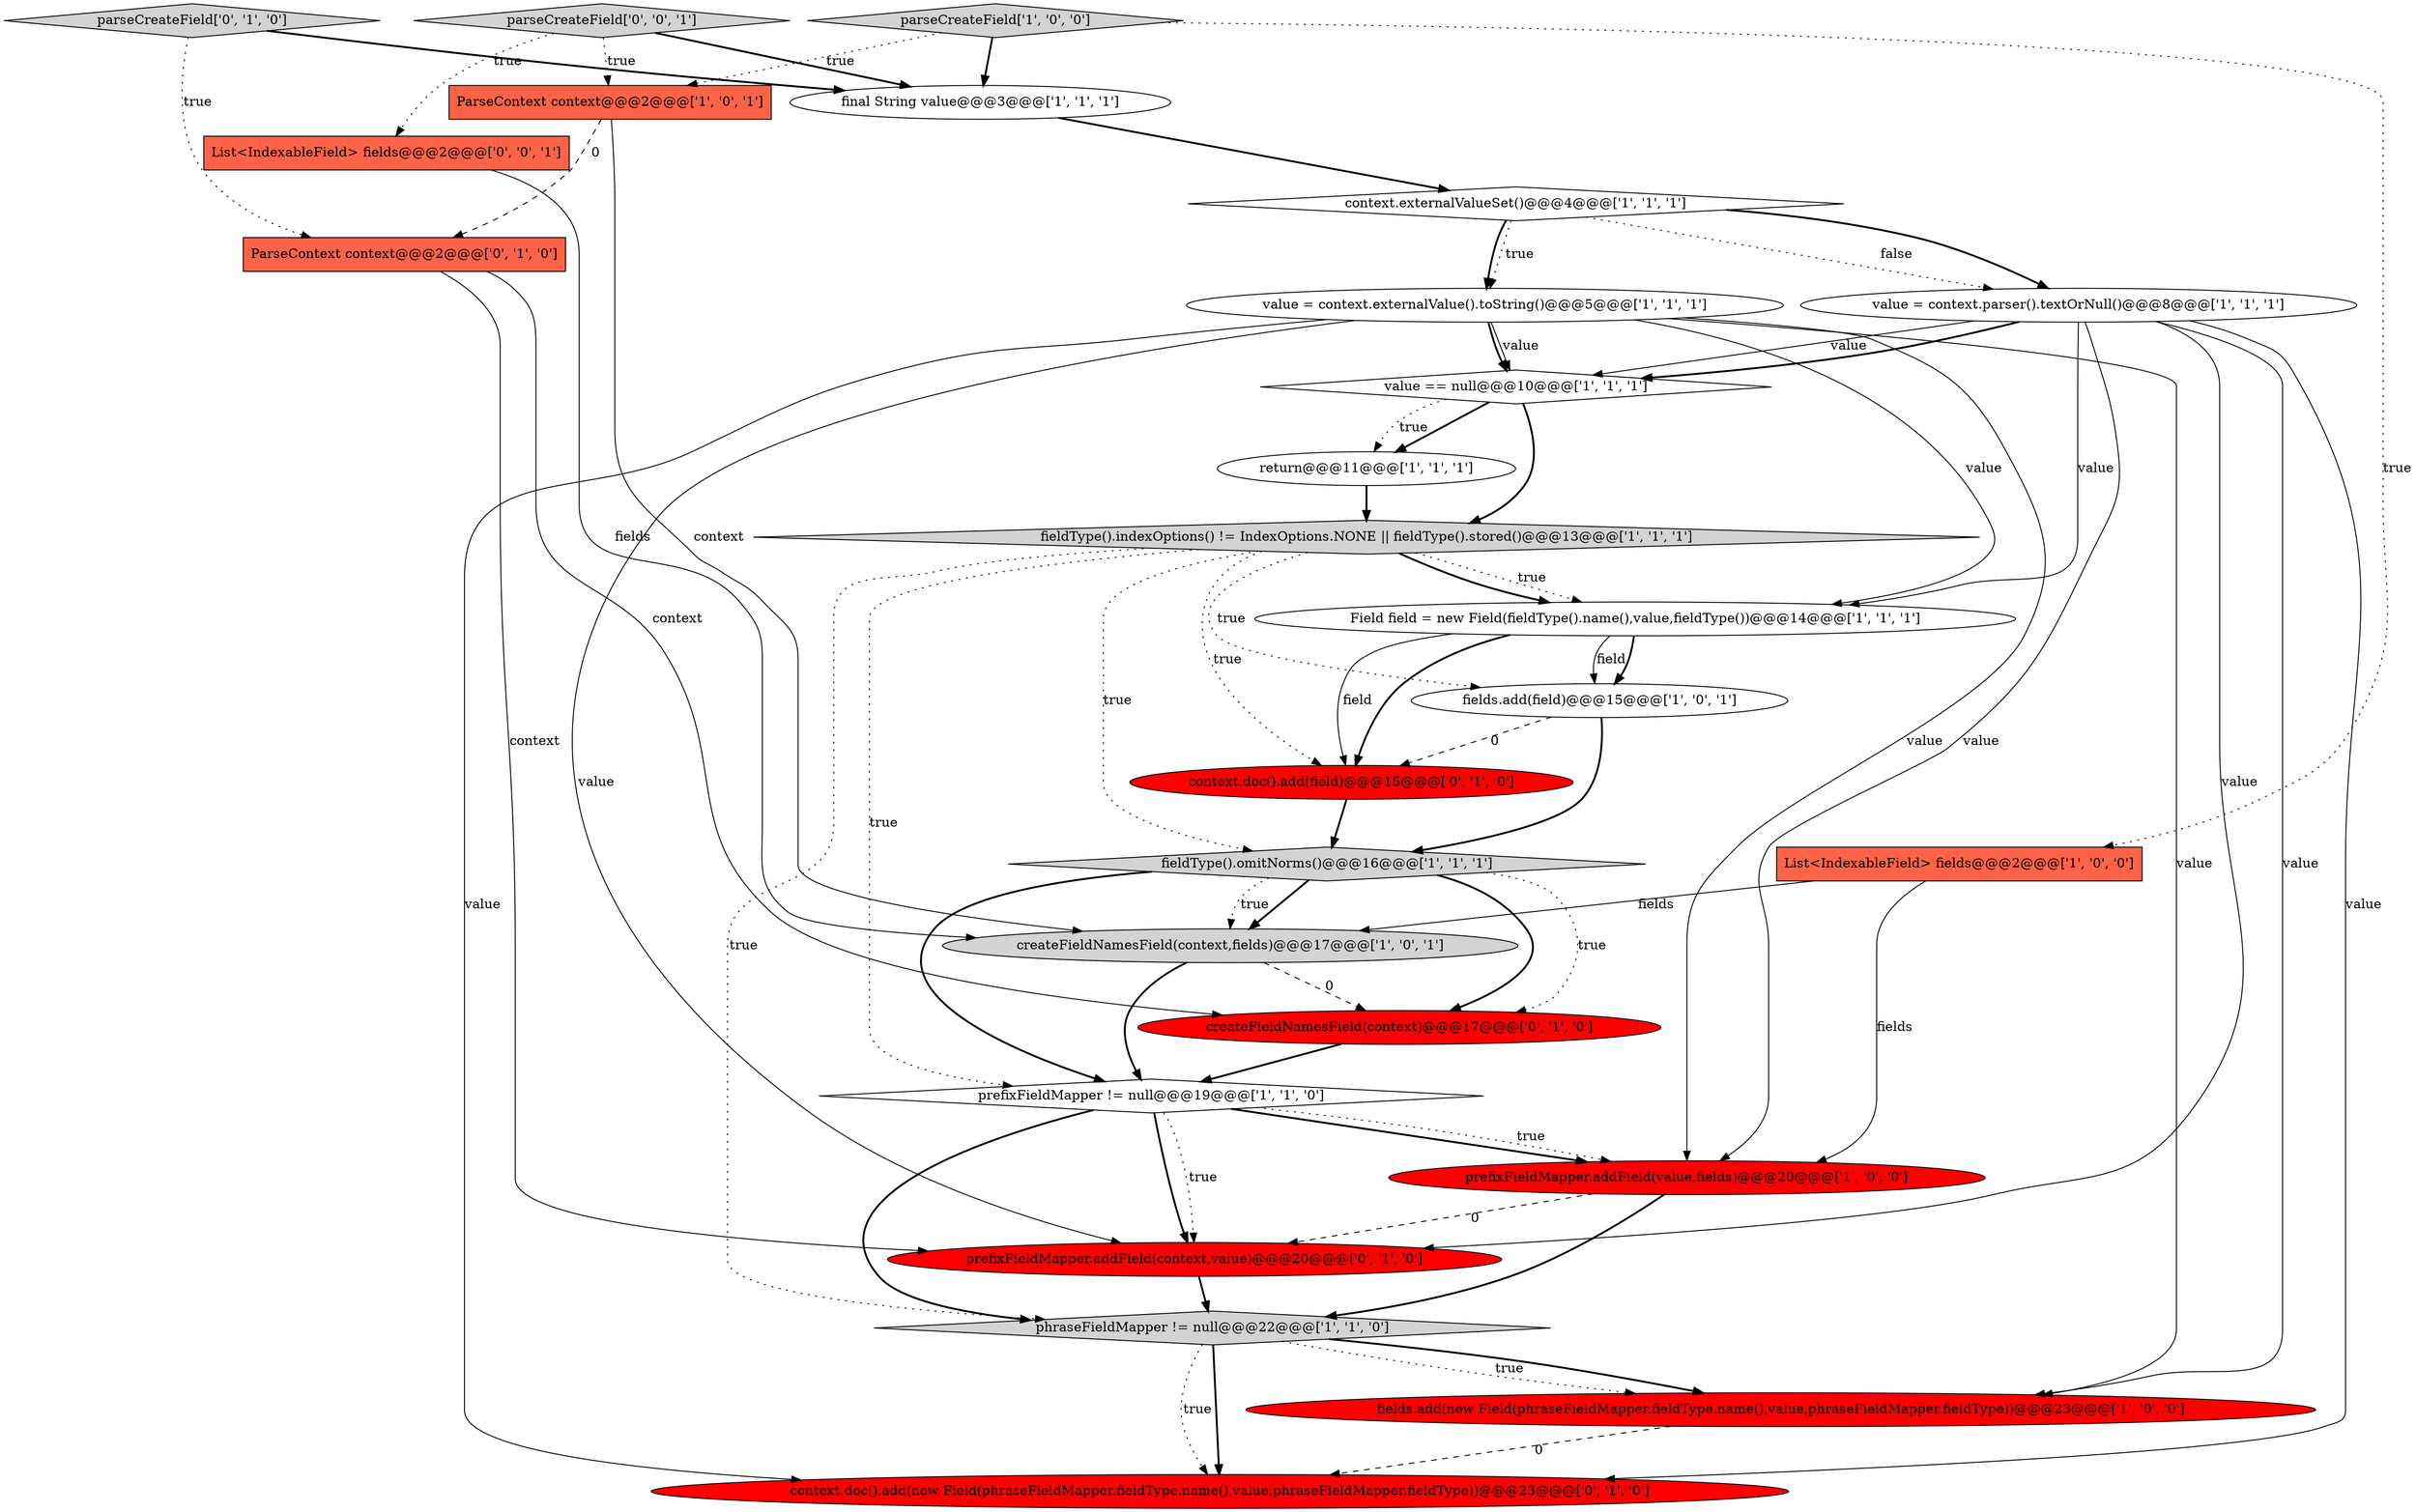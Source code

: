 digraph {
1 [style = filled, label = "phraseFieldMapper != null@@@22@@@['1', '1', '0']", fillcolor = lightgray, shape = diamond image = "AAA0AAABBB1BBB"];
12 [style = filled, label = "return@@@11@@@['1', '1', '1']", fillcolor = white, shape = ellipse image = "AAA0AAABBB1BBB"];
10 [style = filled, label = "value = context.externalValue().toString()@@@5@@@['1', '1', '1']", fillcolor = white, shape = ellipse image = "AAA0AAABBB1BBB"];
22 [style = filled, label = "context.doc().add(field)@@@15@@@['0', '1', '0']", fillcolor = red, shape = ellipse image = "AAA1AAABBB2BBB"];
6 [style = filled, label = "value = context.parser().textOrNull()@@@8@@@['1', '1', '1']", fillcolor = white, shape = ellipse image = "AAA0AAABBB1BBB"];
11 [style = filled, label = "fields.add(new Field(phraseFieldMapper.fieldType.name(),value,phraseFieldMapper.fieldType))@@@23@@@['1', '0', '0']", fillcolor = red, shape = ellipse image = "AAA1AAABBB1BBB"];
20 [style = filled, label = "parseCreateField['0', '1', '0']", fillcolor = lightgray, shape = diamond image = "AAA0AAABBB2BBB"];
14 [style = filled, label = "fieldType().omitNorms()@@@16@@@['1', '1', '1']", fillcolor = lightgray, shape = diamond image = "AAA0AAABBB1BBB"];
15 [style = filled, label = "parseCreateField['1', '0', '0']", fillcolor = lightgray, shape = diamond image = "AAA0AAABBB1BBB"];
9 [style = filled, label = "createFieldNamesField(context,fields)@@@17@@@['1', '0', '1']", fillcolor = lightgray, shape = ellipse image = "AAA0AAABBB1BBB"];
7 [style = filled, label = "value == null@@@10@@@['1', '1', '1']", fillcolor = white, shape = diamond image = "AAA0AAABBB1BBB"];
18 [style = filled, label = "context.doc().add(new Field(phraseFieldMapper.fieldType.name(),value,phraseFieldMapper.fieldType))@@@23@@@['0', '1', '0']", fillcolor = red, shape = ellipse image = "AAA1AAABBB2BBB"];
8 [style = filled, label = "fieldType().indexOptions() != IndexOptions.NONE || fieldType().stored()@@@13@@@['1', '1', '1']", fillcolor = lightgray, shape = diamond image = "AAA0AAABBB1BBB"];
4 [style = filled, label = "fields.add(field)@@@15@@@['1', '0', '1']", fillcolor = white, shape = ellipse image = "AAA0AAABBB1BBB"];
23 [style = filled, label = "createFieldNamesField(context)@@@17@@@['0', '1', '0']", fillcolor = red, shape = ellipse image = "AAA1AAABBB2BBB"];
0 [style = filled, label = "prefixFieldMapper != null@@@19@@@['1', '1', '0']", fillcolor = white, shape = diamond image = "AAA0AAABBB1BBB"];
24 [style = filled, label = "parseCreateField['0', '0', '1']", fillcolor = lightgray, shape = diamond image = "AAA0AAABBB3BBB"];
16 [style = filled, label = "ParseContext context@@@2@@@['1', '0', '1']", fillcolor = tomato, shape = box image = "AAA0AAABBB1BBB"];
21 [style = filled, label = "prefixFieldMapper.addField(context,value)@@@20@@@['0', '1', '0']", fillcolor = red, shape = ellipse image = "AAA1AAABBB2BBB"];
2 [style = filled, label = "final String value@@@3@@@['1', '1', '1']", fillcolor = white, shape = ellipse image = "AAA0AAABBB1BBB"];
3 [style = filled, label = "prefixFieldMapper.addField(value,fields)@@@20@@@['1', '0', '0']", fillcolor = red, shape = ellipse image = "AAA1AAABBB1BBB"];
13 [style = filled, label = "context.externalValueSet()@@@4@@@['1', '1', '1']", fillcolor = white, shape = diamond image = "AAA0AAABBB1BBB"];
19 [style = filled, label = "ParseContext context@@@2@@@['0', '1', '0']", fillcolor = tomato, shape = box image = "AAA1AAABBB2BBB"];
5 [style = filled, label = "List<IndexableField> fields@@@2@@@['1', '0', '0']", fillcolor = tomato, shape = box image = "AAA0AAABBB1BBB"];
25 [style = filled, label = "List<IndexableField> fields@@@2@@@['0', '0', '1']", fillcolor = tomato, shape = box image = "AAA0AAABBB3BBB"];
17 [style = filled, label = "Field field = new Field(fieldType().name(),value,fieldType())@@@14@@@['1', '1', '1']", fillcolor = white, shape = ellipse image = "AAA0AAABBB1BBB"];
0->3 [style = bold, label=""];
13->10 [style = bold, label=""];
15->5 [style = dotted, label="true"];
4->14 [style = bold, label=""];
15->2 [style = bold, label=""];
10->18 [style = solid, label="value"];
9->0 [style = bold, label=""];
3->1 [style = bold, label=""];
24->2 [style = bold, label=""];
6->3 [style = solid, label="value"];
13->6 [style = dotted, label="false"];
7->12 [style = bold, label=""];
24->25 [style = dotted, label="true"];
16->19 [style = dashed, label="0"];
3->21 [style = dashed, label="0"];
10->17 [style = solid, label="value"];
17->22 [style = solid, label="field"];
1->11 [style = dotted, label="true"];
8->17 [style = dotted, label="true"];
14->23 [style = dotted, label="true"];
1->18 [style = bold, label=""];
10->11 [style = solid, label="value"];
19->21 [style = solid, label="context"];
25->9 [style = solid, label="fields"];
6->7 [style = solid, label="value"];
0->21 [style = bold, label=""];
4->22 [style = dashed, label="0"];
15->16 [style = dotted, label="true"];
17->22 [style = bold, label=""];
7->8 [style = bold, label=""];
13->10 [style = dotted, label="true"];
5->9 [style = solid, label="fields"];
10->3 [style = solid, label="value"];
10->7 [style = bold, label=""];
23->0 [style = bold, label=""];
8->4 [style = dotted, label="true"];
24->16 [style = dotted, label="true"];
9->23 [style = dashed, label="0"];
1->11 [style = bold, label=""];
7->12 [style = dotted, label="true"];
2->13 [style = bold, label=""];
20->2 [style = bold, label=""];
1->18 [style = dotted, label="true"];
8->17 [style = bold, label=""];
8->1 [style = dotted, label="true"];
6->17 [style = solid, label="value"];
0->21 [style = dotted, label="true"];
14->0 [style = bold, label=""];
14->23 [style = bold, label=""];
19->23 [style = solid, label="context"];
12->8 [style = bold, label=""];
0->1 [style = bold, label=""];
11->18 [style = dashed, label="0"];
17->4 [style = solid, label="field"];
21->1 [style = bold, label=""];
8->14 [style = dotted, label="true"];
6->18 [style = solid, label="value"];
8->22 [style = dotted, label="true"];
10->21 [style = solid, label="value"];
14->9 [style = bold, label=""];
8->0 [style = dotted, label="true"];
6->11 [style = solid, label="value"];
20->19 [style = dotted, label="true"];
14->9 [style = dotted, label="true"];
0->3 [style = dotted, label="true"];
13->6 [style = bold, label=""];
6->21 [style = solid, label="value"];
6->7 [style = bold, label=""];
22->14 [style = bold, label=""];
16->9 [style = solid, label="context"];
5->3 [style = solid, label="fields"];
17->4 [style = bold, label=""];
10->7 [style = solid, label="value"];
}
